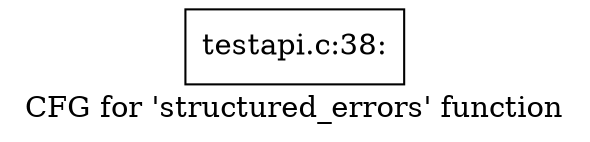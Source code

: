 digraph "CFG for 'structured_errors' function" {
	label="CFG for 'structured_errors' function";

	Node0x3844440 [shape=record,label="{testapi.c:38:}"];
}
